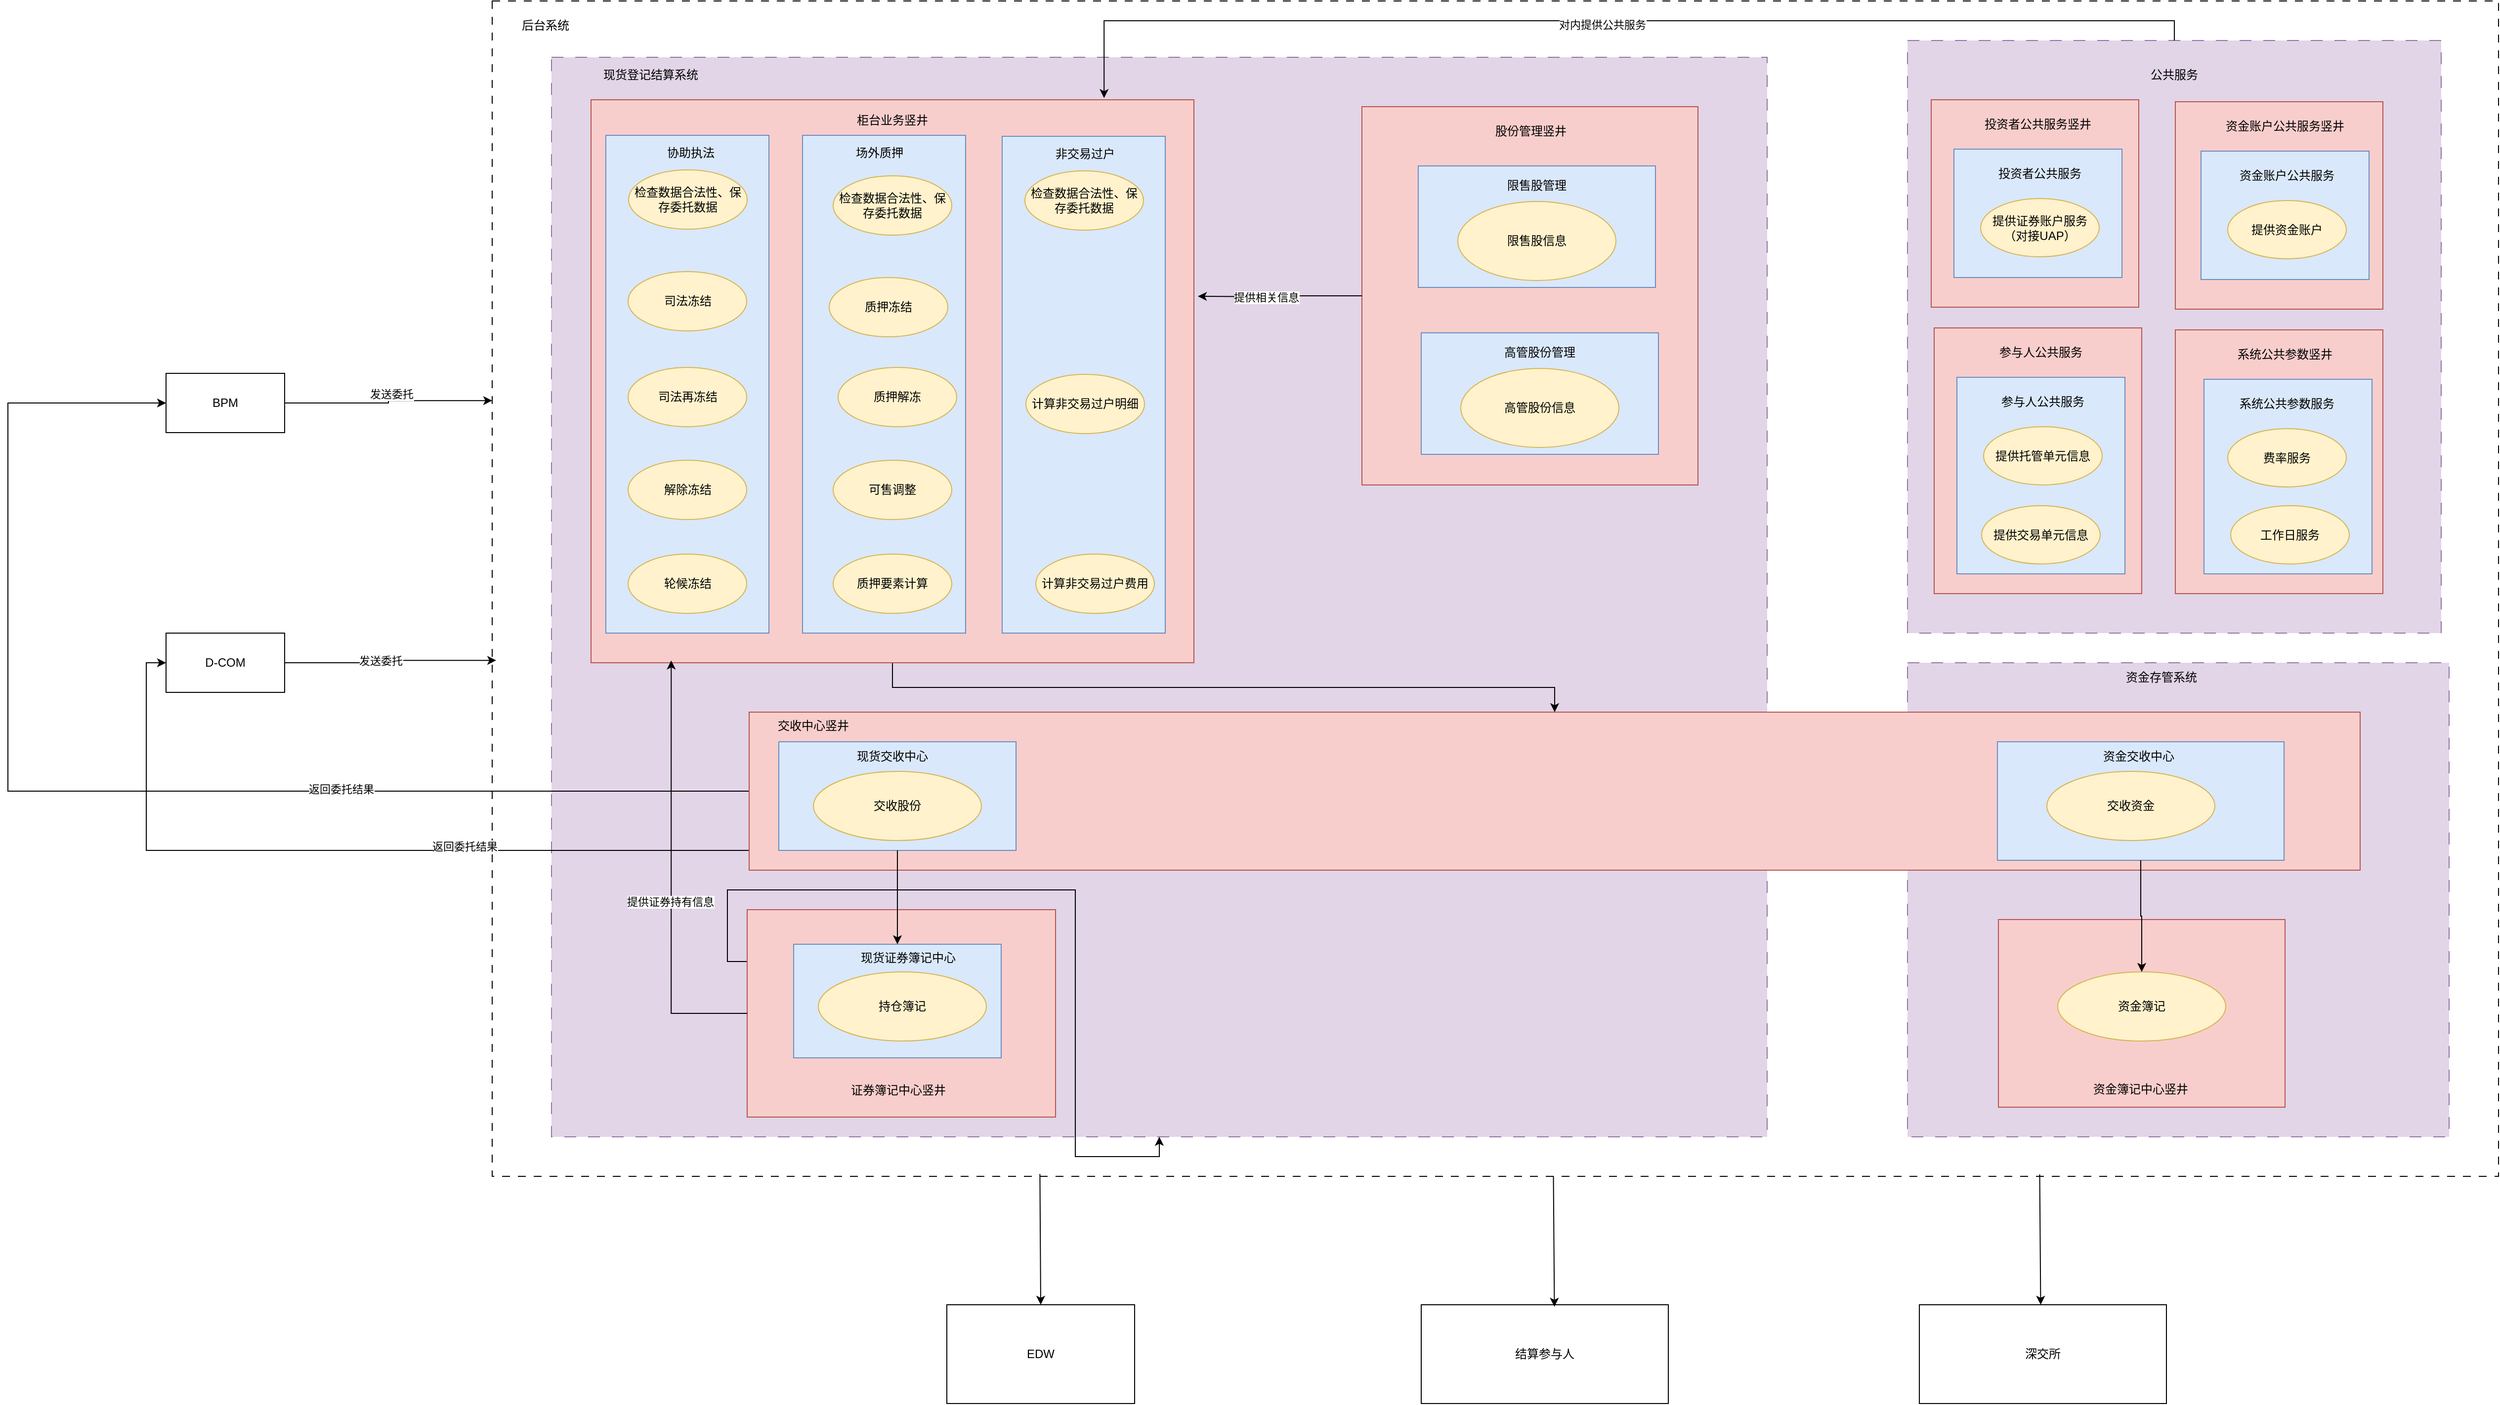 <mxfile version="27.2.0">
  <diagram name="第 1 页" id="X5nS1ymlnuAeEdiXZMDX">
    <mxGraphModel dx="2399" dy="850" grid="1" gridSize="10" guides="1" tooltips="1" connect="1" arrows="1" fold="1" page="1" pageScale="1" pageWidth="827" pageHeight="1169" math="0" shadow="0">
      <root>
        <mxCell id="0" />
        <mxCell id="1" parent="0" />
        <mxCell id="fEw6cvL6jdv8BRQX3Pze-2" value="" style="rounded=0;whiteSpace=wrap;html=1;dashed=1;dashPattern=8 8;" parent="1" vertex="1">
          <mxGeometry x="190" y="70" width="2030" height="1190" as="geometry" />
        </mxCell>
        <mxCell id="TJUq0EqaipFlNP349zOz-218" value="" style="rounded=0;whiteSpace=wrap;html=1;fillColor=#e1d5e7;strokeColor=#9673a6;dashed=1;dashPattern=12 12;" parent="1" vertex="1">
          <mxGeometry x="1622" y="740" width="548" height="480" as="geometry" />
        </mxCell>
        <mxCell id="fEw6cvL6jdv8BRQX3Pze-1" value="BPM" style="rounded=0;whiteSpace=wrap;html=1;" parent="1" vertex="1">
          <mxGeometry x="-140" y="447" width="120" height="60" as="geometry" />
        </mxCell>
        <mxCell id="TJUq0EqaipFlNP349zOz-3" value="" style="rounded=0;whiteSpace=wrap;html=1;fillColor=#e1d5e7;strokeColor=#9673a6;dashed=1;dashPattern=12 12;" parent="1" vertex="1">
          <mxGeometry x="250" y="127" width="1230" height="1093" as="geometry" />
        </mxCell>
        <mxCell id="TJUq0EqaipFlNP349zOz-2" value="后台系统" style="text;strokeColor=none;align=center;fillColor=none;html=1;verticalAlign=middle;whiteSpace=wrap;rounded=0;" parent="1" vertex="1">
          <mxGeometry x="214" y="80" width="60" height="30" as="geometry" />
        </mxCell>
        <mxCell id="TJUq0EqaipFlNP349zOz-4" value="现货登记结算系统" style="text;strokeColor=none;align=center;fillColor=none;html=1;verticalAlign=middle;whiteSpace=wrap;rounded=0;" parent="1" vertex="1">
          <mxGeometry x="288" y="130" width="125" height="30" as="geometry" />
        </mxCell>
        <mxCell id="TJUq0EqaipFlNP349zOz-98" style="edgeStyle=orthogonalEdgeStyle;rounded=0;orthogonalLoop=1;jettySize=auto;html=1;exitX=0.5;exitY=1;exitDx=0;exitDy=0;entryX=0.5;entryY=0;entryDx=0;entryDy=0;" parent="1" source="TJUq0EqaipFlNP349zOz-13" target="TJUq0EqaipFlNP349zOz-92" edge="1">
          <mxGeometry relative="1" as="geometry" />
        </mxCell>
        <mxCell id="TJUq0EqaipFlNP349zOz-13" value="" style="rounded=0;whiteSpace=wrap;html=1;fillColor=#f8cecc;strokeColor=#b85450;" parent="1" vertex="1">
          <mxGeometry x="290" y="170" width="610" height="570" as="geometry" />
        </mxCell>
        <mxCell id="TJUq0EqaipFlNP349zOz-15" value="柜台业务竖井" style="text;strokeColor=none;align=center;fillColor=none;html=1;verticalAlign=middle;whiteSpace=wrap;rounded=0;" parent="1" vertex="1">
          <mxGeometry x="545" y="176" width="100" height="30" as="geometry" />
        </mxCell>
        <mxCell id="TJUq0EqaipFlNP349zOz-16" value="" style="rounded=0;whiteSpace=wrap;html=1;fillColor=#dae8fc;strokeColor=#6c8ebf;" parent="1" vertex="1">
          <mxGeometry x="305" y="206" width="165" height="504" as="geometry" />
        </mxCell>
        <mxCell id="TJUq0EqaipFlNP349zOz-17" value="协助执法" style="text;strokeColor=none;align=center;fillColor=none;html=1;verticalAlign=middle;whiteSpace=wrap;rounded=0;" parent="1" vertex="1">
          <mxGeometry x="361" y="209" width="60" height="30" as="geometry" />
        </mxCell>
        <mxCell id="TJUq0EqaipFlNP349zOz-18" value="检查数据合法性、保存委托数据" style="ellipse;whiteSpace=wrap;html=1;fillColor=#fff2cc;strokeColor=#d6b656;" parent="1" vertex="1">
          <mxGeometry x="328" y="241" width="120" height="60" as="geometry" />
        </mxCell>
        <mxCell id="TJUq0EqaipFlNP349zOz-19" value="轮候冻结" style="ellipse;whiteSpace=wrap;html=1;fillColor=#fff2cc;strokeColor=#d6b656;" parent="1" vertex="1">
          <mxGeometry x="327.5" y="630" width="120" height="60" as="geometry" />
        </mxCell>
        <mxCell id="TJUq0EqaipFlNP349zOz-22" value="司法冻结" style="ellipse;whiteSpace=wrap;html=1;fillColor=#fff2cc;strokeColor=#d6b656;" parent="1" vertex="1">
          <mxGeometry x="327.5" y="344" width="120" height="60" as="geometry" />
        </mxCell>
        <mxCell id="TJUq0EqaipFlNP349zOz-23" value="司法再冻结" style="ellipse;whiteSpace=wrap;html=1;fillColor=#fff2cc;strokeColor=#d6b656;" parent="1" vertex="1">
          <mxGeometry x="327.5" y="441" width="120" height="60" as="geometry" />
        </mxCell>
        <mxCell id="TJUq0EqaipFlNP349zOz-26" value="解除冻结" style="ellipse;whiteSpace=wrap;html=1;fillColor=#fff2cc;strokeColor=#d6b656;" parent="1" vertex="1">
          <mxGeometry x="327.5" y="535" width="120" height="60" as="geometry" />
        </mxCell>
        <mxCell id="TJUq0EqaipFlNP349zOz-27" value="" style="rounded=0;whiteSpace=wrap;html=1;fillColor=#dae8fc;strokeColor=#6c8ebf;" parent="1" vertex="1">
          <mxGeometry x="504" y="206" width="165" height="504" as="geometry" />
        </mxCell>
        <mxCell id="TJUq0EqaipFlNP349zOz-28" value="场外质押" style="text;strokeColor=none;align=center;fillColor=none;html=1;verticalAlign=middle;whiteSpace=wrap;rounded=0;" parent="1" vertex="1">
          <mxGeometry x="552" y="209" width="60" height="30" as="geometry" />
        </mxCell>
        <mxCell id="TJUq0EqaipFlNP349zOz-32" value="质押冻结" style="ellipse;whiteSpace=wrap;html=1;fillColor=#fff2cc;strokeColor=#d6b656;" parent="1" vertex="1">
          <mxGeometry x="531" y="350" width="120" height="60" as="geometry" />
        </mxCell>
        <mxCell id="TJUq0EqaipFlNP349zOz-33" value="质押解冻" style="ellipse;whiteSpace=wrap;html=1;fillColor=#fff2cc;strokeColor=#d6b656;" parent="1" vertex="1">
          <mxGeometry x="540" y="441" width="120" height="60" as="geometry" />
        </mxCell>
        <mxCell id="TJUq0EqaipFlNP349zOz-34" value="可售调整" style="ellipse;whiteSpace=wrap;html=1;fillColor=#fff2cc;strokeColor=#d6b656;" parent="1" vertex="1">
          <mxGeometry x="535" y="535" width="120" height="60" as="geometry" />
        </mxCell>
        <mxCell id="TJUq0EqaipFlNP349zOz-35" value="质押要素计算" style="ellipse;whiteSpace=wrap;html=1;fillColor=#fff2cc;strokeColor=#d6b656;" parent="1" vertex="1">
          <mxGeometry x="535" y="630" width="120" height="60" as="geometry" />
        </mxCell>
        <mxCell id="TJUq0EqaipFlNP349zOz-36" value="" style="rounded=0;whiteSpace=wrap;html=1;fillColor=#dae8fc;strokeColor=#6c8ebf;" parent="1" vertex="1">
          <mxGeometry x="706" y="207" width="165" height="503" as="geometry" />
        </mxCell>
        <mxCell id="TJUq0EqaipFlNP349zOz-37" value="非交易过户" style="text;strokeColor=none;align=center;fillColor=none;html=1;verticalAlign=middle;whiteSpace=wrap;rounded=0;" parent="1" vertex="1">
          <mxGeometry x="750" y="210" width="80" height="30" as="geometry" />
        </mxCell>
        <mxCell id="TJUq0EqaipFlNP349zOz-38" value="检查数据合法性、保存委托数据" style="ellipse;whiteSpace=wrap;html=1;fillColor=#fff2cc;strokeColor=#d6b656;" parent="1" vertex="1">
          <mxGeometry x="729" y="242" width="120" height="60" as="geometry" />
        </mxCell>
        <mxCell id="TJUq0EqaipFlNP349zOz-41" value="计算非交易过户明细" style="ellipse;whiteSpace=wrap;html=1;fillColor=#fff2cc;strokeColor=#d6b656;" parent="1" vertex="1">
          <mxGeometry x="730" y="448" width="120" height="60" as="geometry" />
        </mxCell>
        <mxCell id="TJUq0EqaipFlNP349zOz-42" value="计算非交易过户费用" style="ellipse;whiteSpace=wrap;html=1;fillColor=#fff2cc;strokeColor=#d6b656;" parent="1" vertex="1">
          <mxGeometry x="740" y="630" width="120" height="60" as="geometry" />
        </mxCell>
        <mxCell id="TJUq0EqaipFlNP349zOz-49" style="edgeStyle=orthogonalEdgeStyle;rounded=0;orthogonalLoop=1;jettySize=auto;html=1;exitX=1;exitY=0.5;exitDx=0;exitDy=0;entryX=0.002;entryY=0.561;entryDx=0;entryDy=0;entryPerimeter=0;" parent="1" source="TJUq0EqaipFlNP349zOz-46" target="fEw6cvL6jdv8BRQX3Pze-2" edge="1">
          <mxGeometry relative="1" as="geometry" />
        </mxCell>
        <mxCell id="TJUq0EqaipFlNP349zOz-50" value="发送委托" style="edgeLabel;html=1;align=center;verticalAlign=middle;resizable=0;points=[];" parent="TJUq0EqaipFlNP349zOz-49" vertex="1" connectable="0">
          <mxGeometry x="-0.108" y="2" relative="1" as="geometry">
            <mxPoint as="offset" />
          </mxGeometry>
        </mxCell>
        <mxCell id="TJUq0EqaipFlNP349zOz-46" value="D-COM" style="rounded=0;whiteSpace=wrap;html=1;" parent="1" vertex="1">
          <mxGeometry x="-140" y="710" width="120" height="60" as="geometry" />
        </mxCell>
        <mxCell id="TJUq0EqaipFlNP349zOz-47" style="edgeStyle=orthogonalEdgeStyle;rounded=0;orthogonalLoop=1;jettySize=auto;html=1;exitX=1;exitY=0.5;exitDx=0;exitDy=0;entryX=0;entryY=0.34;entryDx=0;entryDy=0;entryPerimeter=0;" parent="1" source="fEw6cvL6jdv8BRQX3Pze-1" target="fEw6cvL6jdv8BRQX3Pze-2" edge="1">
          <mxGeometry relative="1" as="geometry">
            <mxPoint x="190" y="341" as="targetPoint" />
          </mxGeometry>
        </mxCell>
        <mxCell id="TJUq0EqaipFlNP349zOz-48" value="发送委托" style="edgeLabel;html=1;align=center;verticalAlign=middle;resizable=0;points=[];" parent="TJUq0EqaipFlNP349zOz-47" vertex="1" connectable="0">
          <mxGeometry x="0.011" y="3" relative="1" as="geometry">
            <mxPoint x="3" y="-4" as="offset" />
          </mxGeometry>
        </mxCell>
        <mxCell id="TJUq0EqaipFlNP349zOz-51" value="" style="rounded=0;whiteSpace=wrap;html=1;fillColor=#e1d5e7;strokeColor=#9673a6;dashed=1;dashPattern=12 12;" parent="1" vertex="1">
          <mxGeometry x="1622" y="110" width="540" height="600" as="geometry" />
        </mxCell>
        <mxCell id="TJUq0EqaipFlNP349zOz-52" value="公共服务" style="text;strokeColor=none;align=center;fillColor=none;html=1;verticalAlign=middle;whiteSpace=wrap;rounded=0;" parent="1" vertex="1">
          <mxGeometry x="1862" y="130" width="60" height="30" as="geometry" />
        </mxCell>
        <mxCell id="TJUq0EqaipFlNP349zOz-53" value="" style="rounded=0;whiteSpace=wrap;html=1;fillColor=#f8cecc;strokeColor=#b85450;" parent="1" vertex="1">
          <mxGeometry x="1646" y="170" width="210" height="210" as="geometry" />
        </mxCell>
        <mxCell id="TJUq0EqaipFlNP349zOz-54" value="投资者公共服务竖井" style="text;strokeColor=none;align=center;fillColor=none;html=1;verticalAlign=middle;whiteSpace=wrap;rounded=0;" parent="1" vertex="1">
          <mxGeometry x="1689" y="180" width="130" height="30" as="geometry" />
        </mxCell>
        <mxCell id="TJUq0EqaipFlNP349zOz-61" value="" style="rounded=0;whiteSpace=wrap;html=1;fillColor=#dae8fc;strokeColor=#6c8ebf;" parent="1" vertex="1">
          <mxGeometry x="1669" y="220" width="170" height="130" as="geometry" />
        </mxCell>
        <mxCell id="TJUq0EqaipFlNP349zOz-57" value="提供证券账户服务（对接UAP）" style="ellipse;whiteSpace=wrap;html=1;fillColor=#fff2cc;strokeColor=#d6b656;" parent="1" vertex="1">
          <mxGeometry x="1696" y="270" width="120" height="59" as="geometry" />
        </mxCell>
        <mxCell id="TJUq0EqaipFlNP349zOz-62" value="投资者公共服务" style="text;strokeColor=none;align=center;fillColor=none;html=1;verticalAlign=middle;whiteSpace=wrap;rounded=0;" parent="1" vertex="1">
          <mxGeometry x="1706" y="230" width="100" height="30" as="geometry" />
        </mxCell>
        <mxCell id="TJUq0EqaipFlNP349zOz-63" value="" style="rounded=0;whiteSpace=wrap;html=1;fillColor=#f8cecc;strokeColor=#b85450;" parent="1" vertex="1">
          <mxGeometry x="1649" y="401" width="210" height="269" as="geometry" />
        </mxCell>
        <mxCell id="TJUq0EqaipFlNP349zOz-64" value="参与人公共服务" style="text;strokeColor=none;align=center;fillColor=none;html=1;verticalAlign=middle;whiteSpace=wrap;rounded=0;" parent="1" vertex="1">
          <mxGeometry x="1692" y="411" width="130" height="30" as="geometry" />
        </mxCell>
        <mxCell id="TJUq0EqaipFlNP349zOz-65" value="" style="rounded=0;whiteSpace=wrap;html=1;fillColor=#dae8fc;strokeColor=#6c8ebf;" parent="1" vertex="1">
          <mxGeometry x="1672" y="451" width="170" height="199" as="geometry" />
        </mxCell>
        <mxCell id="TJUq0EqaipFlNP349zOz-66" value="提供托管单元信息" style="ellipse;whiteSpace=wrap;html=1;fillColor=#fff2cc;strokeColor=#d6b656;" parent="1" vertex="1">
          <mxGeometry x="1699" y="501" width="120" height="59" as="geometry" />
        </mxCell>
        <mxCell id="TJUq0EqaipFlNP349zOz-67" value="参与人公共服务" style="text;strokeColor=none;align=center;fillColor=none;html=1;verticalAlign=middle;whiteSpace=wrap;rounded=0;" parent="1" vertex="1">
          <mxGeometry x="1709" y="461" width="100" height="30" as="geometry" />
        </mxCell>
        <mxCell id="TJUq0EqaipFlNP349zOz-68" value="" style="rounded=0;whiteSpace=wrap;html=1;fillColor=#f8cecc;strokeColor=#b85450;fontStyle=1" parent="1" vertex="1">
          <mxGeometry x="1893" y="172" width="210" height="210" as="geometry" />
        </mxCell>
        <mxCell id="TJUq0EqaipFlNP349zOz-69" value="资金账户公共服务竖井" style="text;strokeColor=none;align=center;fillColor=none;html=1;verticalAlign=middle;whiteSpace=wrap;rounded=0;fontStyle=0" parent="1" vertex="1">
          <mxGeometry x="1939" y="182" width="130" height="30" as="geometry" />
        </mxCell>
        <mxCell id="TJUq0EqaipFlNP349zOz-70" value="" style="rounded=0;whiteSpace=wrap;html=1;fillColor=#dae8fc;strokeColor=#6c8ebf;fontStyle=1" parent="1" vertex="1">
          <mxGeometry x="1919" y="222" width="170" height="130" as="geometry" />
        </mxCell>
        <mxCell id="TJUq0EqaipFlNP349zOz-71" value="提供资金账户" style="ellipse;whiteSpace=wrap;html=1;fillColor=#fff2cc;strokeColor=#d6b656;fontStyle=0" parent="1" vertex="1">
          <mxGeometry x="1946" y="272" width="120" height="59" as="geometry" />
        </mxCell>
        <mxCell id="TJUq0EqaipFlNP349zOz-72" value="资金账户公共服务" style="text;strokeColor=none;align=center;fillColor=none;html=1;verticalAlign=middle;whiteSpace=wrap;rounded=0;fontStyle=0" parent="1" vertex="1">
          <mxGeometry x="1956" y="232" width="100" height="30" as="geometry" />
        </mxCell>
        <mxCell id="TJUq0EqaipFlNP349zOz-73" value="" style="rounded=0;whiteSpace=wrap;html=1;fillColor=#f8cecc;strokeColor=#b85450;" parent="1" vertex="1">
          <mxGeometry x="1893" y="403" width="210" height="267" as="geometry" />
        </mxCell>
        <mxCell id="TJUq0EqaipFlNP349zOz-74" value="系统公共参数竖井" style="text;strokeColor=none;align=center;fillColor=none;html=1;verticalAlign=middle;whiteSpace=wrap;rounded=0;" parent="1" vertex="1">
          <mxGeometry x="1939" y="413" width="130" height="30" as="geometry" />
        </mxCell>
        <mxCell id="TJUq0EqaipFlNP349zOz-75" value="" style="rounded=0;whiteSpace=wrap;html=1;fillColor=#dae8fc;strokeColor=#6c8ebf;" parent="1" vertex="1">
          <mxGeometry x="1922" y="453" width="170" height="197" as="geometry" />
        </mxCell>
        <mxCell id="TJUq0EqaipFlNP349zOz-76" value="费率服务" style="ellipse;whiteSpace=wrap;html=1;fillColor=#fff2cc;strokeColor=#d6b656;" parent="1" vertex="1">
          <mxGeometry x="1946" y="503" width="120" height="59" as="geometry" />
        </mxCell>
        <mxCell id="TJUq0EqaipFlNP349zOz-77" value="系统公共参数服务" style="text;strokeColor=none;align=center;fillColor=none;html=1;verticalAlign=middle;whiteSpace=wrap;rounded=0;" parent="1" vertex="1">
          <mxGeometry x="1956" y="463" width="100" height="30" as="geometry" />
        </mxCell>
        <mxCell id="TJUq0EqaipFlNP349zOz-79" value="提供交易单元信息" style="ellipse;whiteSpace=wrap;html=1;fillColor=#fff2cc;strokeColor=#d6b656;" parent="1" vertex="1">
          <mxGeometry x="1697" y="581" width="120" height="59" as="geometry" />
        </mxCell>
        <mxCell id="TJUq0EqaipFlNP349zOz-82" value="工作日服务" style="ellipse;whiteSpace=wrap;html=1;fillColor=#fff2cc;strokeColor=#d6b656;" parent="1" vertex="1">
          <mxGeometry x="1949" y="581" width="120" height="59" as="geometry" />
        </mxCell>
        <mxCell id="TJUq0EqaipFlNP349zOz-100" value="交收中心竖井" style="text;strokeColor=none;align=center;fillColor=none;html=1;verticalAlign=middle;whiteSpace=wrap;rounded=0;" parent="1" vertex="1">
          <mxGeometry x="540" y="789" width="120" height="40" as="geometry" />
        </mxCell>
        <mxCell id="TJUq0EqaipFlNP349zOz-225" style="edgeStyle=orthogonalEdgeStyle;rounded=0;orthogonalLoop=1;jettySize=auto;html=1;exitX=0;exitY=0.5;exitDx=0;exitDy=0;entryX=0;entryY=0.5;entryDx=0;entryDy=0;" parent="1" source="TJUq0EqaipFlNP349zOz-92" target="fEw6cvL6jdv8BRQX3Pze-1" edge="1">
          <mxGeometry relative="1" as="geometry">
            <Array as="points">
              <mxPoint x="-300" y="870" />
              <mxPoint x="-300" y="477" />
            </Array>
          </mxGeometry>
        </mxCell>
        <mxCell id="TJUq0EqaipFlNP349zOz-226" value="返回委托结果" style="edgeLabel;html=1;align=center;verticalAlign=middle;resizable=0;points=[];" parent="TJUq0EqaipFlNP349zOz-225" vertex="1" connectable="0">
          <mxGeometry x="-0.366" y="-2" relative="1" as="geometry">
            <mxPoint as="offset" />
          </mxGeometry>
        </mxCell>
        <mxCell id="TJUq0EqaipFlNP349zOz-227" style="edgeStyle=orthogonalEdgeStyle;rounded=0;orthogonalLoop=1;jettySize=auto;html=1;exitX=0;exitY=0.5;exitDx=0;exitDy=0;entryX=0;entryY=0.5;entryDx=0;entryDy=0;" parent="1" source="TJUq0EqaipFlNP349zOz-92" target="TJUq0EqaipFlNP349zOz-46" edge="1">
          <mxGeometry relative="1" as="geometry">
            <Array as="points">
              <mxPoint x="450" y="930" />
              <mxPoint x="-160" y="930" />
              <mxPoint x="-160" y="740" />
            </Array>
          </mxGeometry>
        </mxCell>
        <mxCell id="TJUq0EqaipFlNP349zOz-228" value="返回委托结果" style="edgeLabel;html=1;align=center;verticalAlign=middle;resizable=0;points=[];" parent="TJUq0EqaipFlNP349zOz-227" vertex="1" connectable="0">
          <mxGeometry x="-0.209" y="-5" relative="1" as="geometry">
            <mxPoint y="1" as="offset" />
          </mxGeometry>
        </mxCell>
        <mxCell id="TJUq0EqaipFlNP349zOz-92" value="" style="rounded=0;whiteSpace=wrap;html=1;fillColor=#f8cecc;strokeColor=#b85450;" parent="1" vertex="1">
          <mxGeometry x="450" y="790" width="1630" height="160" as="geometry" />
        </mxCell>
        <mxCell id="TJUq0EqaipFlNP349zOz-160" value="" style="rounded=0;whiteSpace=wrap;html=1;fillColor=#f8cecc;strokeColor=#b85450;" parent="1" vertex="1">
          <mxGeometry x="1070" y="177" width="340" height="383" as="geometry" />
        </mxCell>
        <mxCell id="TJUq0EqaipFlNP349zOz-162" value="股份管理竖井" style="text;strokeColor=none;align=center;fillColor=none;html=1;verticalAlign=middle;whiteSpace=wrap;rounded=0;" parent="1" vertex="1">
          <mxGeometry x="1158" y="187" width="166" height="30" as="geometry" />
        </mxCell>
        <mxCell id="TJUq0EqaipFlNP349zOz-165" value="" style="rounded=0;whiteSpace=wrap;html=1;fillColor=#dae8fc;strokeColor=#6c8ebf;" parent="1" vertex="1">
          <mxGeometry x="1127" y="237" width="240" height="123" as="geometry" />
        </mxCell>
        <mxCell id="TJUq0EqaipFlNP349zOz-170" value="" style="rounded=0;whiteSpace=wrap;html=1;fillColor=#dae8fc;strokeColor=#6c8ebf;" parent="1" vertex="1">
          <mxGeometry x="480" y="820" width="240" height="110" as="geometry" />
        </mxCell>
        <mxCell id="TJUq0EqaipFlNP349zOz-103" value="交收股份" style="ellipse;whiteSpace=wrap;html=1;fillColor=#fff2cc;strokeColor=#d6b656;" parent="1" vertex="1">
          <mxGeometry x="515" y="850" width="170" height="70" as="geometry" />
        </mxCell>
        <mxCell id="TJUq0EqaipFlNP349zOz-171" value="现货交收中心" style="text;strokeColor=none;align=center;fillColor=none;html=1;verticalAlign=middle;whiteSpace=wrap;rounded=0;" parent="1" vertex="1">
          <mxGeometry x="545" y="820" width="100" height="30" as="geometry" />
        </mxCell>
        <mxCell id="TJUq0EqaipFlNP349zOz-172" value="" style="rounded=0;whiteSpace=wrap;html=1;fillColor=#dae8fc;strokeColor=#6c8ebf;" parent="1" vertex="1">
          <mxGeometry x="1713" y="820" width="290" height="120" as="geometry" />
        </mxCell>
        <mxCell id="TJUq0EqaipFlNP349zOz-177" style="edgeStyle=orthogonalEdgeStyle;rounded=0;orthogonalLoop=1;jettySize=auto;html=1;exitX=0.5;exitY=0;exitDx=0;exitDy=0;entryX=0.851;entryY=-0.003;entryDx=0;entryDy=0;entryPerimeter=0;" parent="1" source="TJUq0EqaipFlNP349zOz-51" target="TJUq0EqaipFlNP349zOz-13" edge="1">
          <mxGeometry relative="1" as="geometry">
            <Array as="points">
              <mxPoint x="1892" y="90" />
              <mxPoint x="809" y="90" />
            </Array>
          </mxGeometry>
        </mxCell>
        <mxCell id="TJUq0EqaipFlNP349zOz-178" value="对内提供公共服务" style="edgeLabel;html=1;align=center;verticalAlign=middle;resizable=0;points=[];" parent="TJUq0EqaipFlNP349zOz-177" vertex="1" connectable="0">
          <mxGeometry x="0.015" y="4" relative="1" as="geometry">
            <mxPoint as="offset" />
          </mxGeometry>
        </mxCell>
        <mxCell id="TJUq0EqaipFlNP349zOz-181" value="资金交收中心" style="text;strokeColor=none;align=center;fillColor=none;html=1;verticalAlign=middle;whiteSpace=wrap;rounded=0;" parent="1" vertex="1">
          <mxGeometry x="1801" y="820" width="110" height="30" as="geometry" />
        </mxCell>
        <mxCell id="TJUq0EqaipFlNP349zOz-183" value="交收资金" style="ellipse;whiteSpace=wrap;html=1;fillColor=#fff2cc;strokeColor=#d6b656;" parent="1" vertex="1">
          <mxGeometry x="1763" y="850" width="170" height="70" as="geometry" />
        </mxCell>
        <mxCell id="TJUq0EqaipFlNP349zOz-184" value="交收中心竖井" style="text;strokeColor=none;align=center;fillColor=none;html=1;verticalAlign=middle;whiteSpace=wrap;rounded=0;" parent="1" vertex="1">
          <mxGeometry x="460" y="789" width="110" height="30" as="geometry" />
        </mxCell>
        <mxCell id="TJUq0EqaipFlNP349zOz-186" value="" style="rounded=0;whiteSpace=wrap;html=1;fillColor=#f8cecc;strokeColor=#b85450;" parent="1" vertex="1">
          <mxGeometry x="1714" y="1000" width="290" height="190" as="geometry" />
        </mxCell>
        <mxCell id="0pnk1vDcWy87FxlHx3Ui-1" style="edgeStyle=orthogonalEdgeStyle;rounded=0;orthogonalLoop=1;jettySize=auto;html=1;exitX=0;exitY=0.25;exitDx=0;exitDy=0;" edge="1" parent="1" source="TJUq0EqaipFlNP349zOz-192" target="TJUq0EqaipFlNP349zOz-3">
          <mxGeometry relative="1" as="geometry" />
        </mxCell>
        <mxCell id="TJUq0EqaipFlNP349zOz-192" value="" style="rounded=0;whiteSpace=wrap;html=1;fillColor=#f8cecc;strokeColor=#b85450;" parent="1" vertex="1">
          <mxGeometry x="448" y="990" width="312" height="210" as="geometry" />
        </mxCell>
        <mxCell id="TJUq0EqaipFlNP349zOz-196" value="" style="rounded=0;whiteSpace=wrap;html=1;fillColor=#dae8fc;strokeColor=#6c8ebf;" parent="1" vertex="1">
          <mxGeometry x="495" y="1025" width="210" height="115" as="geometry" />
        </mxCell>
        <mxCell id="TJUq0EqaipFlNP349zOz-106" value="持仓簿记" style="ellipse;whiteSpace=wrap;html=1;fillColor=#fff2cc;strokeColor=#d6b656;" parent="1" vertex="1">
          <mxGeometry x="520" y="1053" width="170" height="70" as="geometry" />
        </mxCell>
        <mxCell id="TJUq0EqaipFlNP349zOz-105" value="现货证券簿记中心" style="text;strokeColor=none;align=center;fillColor=none;html=1;verticalAlign=middle;whiteSpace=wrap;rounded=0;" parent="1" vertex="1">
          <mxGeometry x="551" y="1025" width="120" height="28" as="geometry" />
        </mxCell>
        <mxCell id="TJUq0EqaipFlNP349zOz-198" value="证券簿记中心竖井" style="text;strokeColor=none;align=center;fillColor=none;html=1;verticalAlign=middle;whiteSpace=wrap;rounded=0;" parent="1" vertex="1">
          <mxGeometry x="531" y="1158" width="140" height="30" as="geometry" />
        </mxCell>
        <mxCell id="TJUq0EqaipFlNP349zOz-199" style="edgeStyle=orthogonalEdgeStyle;rounded=0;orthogonalLoop=1;jettySize=auto;html=1;exitX=0.5;exitY=1;exitDx=0;exitDy=0;entryX=0.5;entryY=0;entryDx=0;entryDy=0;" parent="1" source="TJUq0EqaipFlNP349zOz-170" target="TJUq0EqaipFlNP349zOz-196" edge="1">
          <mxGeometry relative="1" as="geometry" />
        </mxCell>
        <mxCell id="TJUq0EqaipFlNP349zOz-187" value="资金簿记中心竖井" style="text;strokeColor=none;align=center;fillColor=none;html=1;verticalAlign=middle;whiteSpace=wrap;rounded=0;" parent="1" vertex="1">
          <mxGeometry x="1808" y="1142" width="100" height="60" as="geometry" />
        </mxCell>
        <mxCell id="TJUq0EqaipFlNP349zOz-111" value="资金簿记" style="ellipse;whiteSpace=wrap;html=1;fillColor=#fff2cc;strokeColor=#d6b656;" parent="1" vertex="1">
          <mxGeometry x="1774" y="1053" width="170" height="70" as="geometry" />
        </mxCell>
        <mxCell id="TJUq0EqaipFlNP349zOz-205" style="edgeStyle=orthogonalEdgeStyle;rounded=0;orthogonalLoop=1;jettySize=auto;html=1;exitX=0.5;exitY=1;exitDx=0;exitDy=0;entryX=0.5;entryY=0;entryDx=0;entryDy=0;" parent="1" source="TJUq0EqaipFlNP349zOz-172" target="TJUq0EqaipFlNP349zOz-111" edge="1">
          <mxGeometry relative="1" as="geometry" />
        </mxCell>
        <mxCell id="TJUq0EqaipFlNP349zOz-209" value="限售股管理" style="text;strokeColor=none;align=center;fillColor=none;html=1;verticalAlign=middle;whiteSpace=wrap;rounded=0;" parent="1" vertex="1">
          <mxGeometry x="1202" y="242" width="90" height="30" as="geometry" />
        </mxCell>
        <mxCell id="TJUq0EqaipFlNP349zOz-210" value="限售股信息" style="ellipse;whiteSpace=wrap;html=1;fillColor=#fff2cc;strokeColor=#d6b656;" parent="1" vertex="1">
          <mxGeometry x="1167" y="273" width="160" height="80" as="geometry" />
        </mxCell>
        <mxCell id="TJUq0EqaipFlNP349zOz-211" value="" style="rounded=0;whiteSpace=wrap;html=1;fillColor=#dae8fc;strokeColor=#6c8ebf;" parent="1" vertex="1">
          <mxGeometry x="1130" y="406" width="240" height="123" as="geometry" />
        </mxCell>
        <mxCell id="TJUq0EqaipFlNP349zOz-212" value="高管股份管理" style="text;strokeColor=none;align=center;fillColor=none;html=1;verticalAlign=middle;whiteSpace=wrap;rounded=0;" parent="1" vertex="1">
          <mxGeometry x="1205" y="411" width="90" height="30" as="geometry" />
        </mxCell>
        <mxCell id="TJUq0EqaipFlNP349zOz-213" value="高管股份信息" style="ellipse;whiteSpace=wrap;html=1;fillColor=#fff2cc;strokeColor=#d6b656;" parent="1" vertex="1">
          <mxGeometry x="1170" y="442" width="160" height="80" as="geometry" />
        </mxCell>
        <mxCell id="TJUq0EqaipFlNP349zOz-219" value="资金存管系统" style="text;strokeColor=none;align=center;fillColor=none;html=1;verticalAlign=middle;whiteSpace=wrap;rounded=0;" parent="1" vertex="1">
          <mxGeometry x="1839" y="740" width="80" height="30" as="geometry" />
        </mxCell>
        <mxCell id="TJUq0EqaipFlNP349zOz-222" style="edgeStyle=orthogonalEdgeStyle;rounded=0;orthogonalLoop=1;jettySize=auto;html=1;exitX=0;exitY=0.5;exitDx=0;exitDy=0;" parent="1" source="TJUq0EqaipFlNP349zOz-160" edge="1">
          <mxGeometry relative="1" as="geometry">
            <mxPoint x="904" y="369" as="targetPoint" />
          </mxGeometry>
        </mxCell>
        <mxCell id="TJUq0EqaipFlNP349zOz-223" value="Text" style="edgeLabel;html=1;align=center;verticalAlign=middle;resizable=0;points=[];" parent="TJUq0EqaipFlNP349zOz-222" vertex="1" connectable="0">
          <mxGeometry x="0.19" relative="1" as="geometry">
            <mxPoint x="1" as="offset" />
          </mxGeometry>
        </mxCell>
        <mxCell id="TJUq0EqaipFlNP349zOz-224" value="提供相关信息" style="edgeLabel;html=1;align=center;verticalAlign=middle;resizable=0;points=[];" parent="TJUq0EqaipFlNP349zOz-222" vertex="1" connectable="0">
          <mxGeometry x="0.19" relative="1" as="geometry">
            <mxPoint x="1" as="offset" />
          </mxGeometry>
        </mxCell>
        <mxCell id="TJUq0EqaipFlNP349zOz-229" value="EDW" style="rounded=0;whiteSpace=wrap;html=1;" parent="1" vertex="1">
          <mxGeometry x="650" y="1390" width="190" height="100" as="geometry" />
        </mxCell>
        <mxCell id="TJUq0EqaipFlNP349zOz-230" value="结算参与人" style="rounded=0;whiteSpace=wrap;html=1;" parent="1" vertex="1">
          <mxGeometry x="1130" y="1390" width="250" height="100" as="geometry" />
        </mxCell>
        <mxCell id="TJUq0EqaipFlNP349zOz-231" value="深交所" style="rounded=0;whiteSpace=wrap;html=1;" parent="1" vertex="1">
          <mxGeometry x="1634" y="1390" width="250" height="100" as="geometry" />
        </mxCell>
        <mxCell id="TJUq0EqaipFlNP349zOz-232" value="" style="edgeStyle=none;orthogonalLoop=1;jettySize=auto;html=1;rounded=0;exitX=0.273;exitY=0.998;exitDx=0;exitDy=0;exitPerimeter=0;entryX=0.5;entryY=0;entryDx=0;entryDy=0;" parent="1" source="fEw6cvL6jdv8BRQX3Pze-2" target="TJUq0EqaipFlNP349zOz-229" edge="1">
          <mxGeometry width="80" relative="1" as="geometry">
            <mxPoint x="1070" y="1450" as="sourcePoint" />
            <mxPoint x="1150" y="1450" as="targetPoint" />
            <Array as="points" />
          </mxGeometry>
        </mxCell>
        <mxCell id="TJUq0EqaipFlNP349zOz-233" value="" style="edgeStyle=none;orthogonalLoop=1;jettySize=auto;html=1;rounded=0;exitX=0.273;exitY=0.998;exitDx=0;exitDy=0;exitPerimeter=0;entryX=0.5;entryY=0;entryDx=0;entryDy=0;" parent="1" edge="1">
          <mxGeometry width="80" relative="1" as="geometry">
            <mxPoint x="1263.75" y="1260" as="sourcePoint" />
            <mxPoint x="1264.75" y="1392" as="targetPoint" />
            <Array as="points" />
          </mxGeometry>
        </mxCell>
        <mxCell id="TJUq0EqaipFlNP349zOz-234" value="" style="edgeStyle=none;orthogonalLoop=1;jettySize=auto;html=1;rounded=0;exitX=0.273;exitY=0.998;exitDx=0;exitDy=0;exitPerimeter=0;entryX=0.5;entryY=0;entryDx=0;entryDy=0;" parent="1" edge="1">
          <mxGeometry width="80" relative="1" as="geometry">
            <mxPoint x="1755.75" y="1258" as="sourcePoint" />
            <mxPoint x="1756.75" y="1390" as="targetPoint" />
            <Array as="points" />
          </mxGeometry>
        </mxCell>
        <mxCell id="0pnk1vDcWy87FxlHx3Ui-2" style="edgeStyle=orthogonalEdgeStyle;rounded=0;orthogonalLoop=1;jettySize=auto;html=1;exitX=0;exitY=0.5;exitDx=0;exitDy=0;entryX=0.133;entryY=0.996;entryDx=0;entryDy=0;entryPerimeter=0;" edge="1" parent="1" source="TJUq0EqaipFlNP349zOz-192" target="TJUq0EqaipFlNP349zOz-13">
          <mxGeometry relative="1" as="geometry" />
        </mxCell>
        <mxCell id="0pnk1vDcWy87FxlHx3Ui-3" value="提供证券持有信息" style="edgeLabel;html=1;align=center;verticalAlign=middle;resizable=0;points=[];" vertex="1" connectable="0" parent="0pnk1vDcWy87FxlHx3Ui-2">
          <mxGeometry x="-0.13" y="1" relative="1" as="geometry">
            <mxPoint y="-1" as="offset" />
          </mxGeometry>
        </mxCell>
        <mxCell id="TJUq0EqaipFlNP349zOz-29" value="检查数据合法性、保存委托数据" style="ellipse;whiteSpace=wrap;html=1;fillColor=#fff2cc;strokeColor=#d6b656;" parent="1" vertex="1">
          <mxGeometry x="535" y="247" width="120" height="60" as="geometry" />
        </mxCell>
      </root>
    </mxGraphModel>
  </diagram>
</mxfile>
